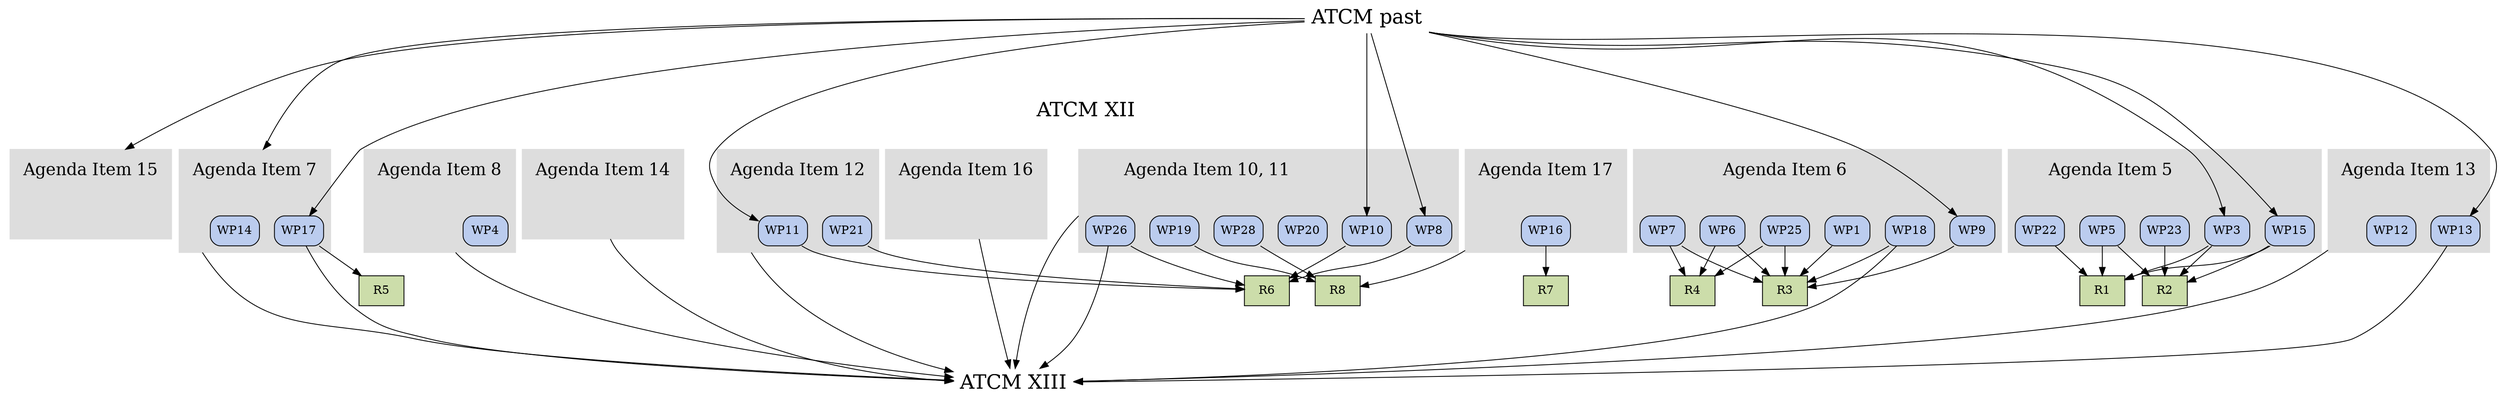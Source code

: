 digraph {
	graph [bb="0,0,2990,475.2",
		compound=True,
		newrank=True,
		rankdir=TB
	];
	node [label="\N"];
	{
		graph [rank=same];
	}
	{
		graph [rank=same];
		"ANT/XII/15"	[fillcolor="#bbccee",
			height=0.5,
			label=WP15,
			pos="2872,201.6",
			shape=box,
			style="rounded, filled",
			width=0.81944];
		"ANT/XII/5"	[fillcolor="#bbccee",
			height=0.5,
			label=WP5,
			pos="2720,201.6",
			shape=box,
			style="rounded, filled",
			width=0.75];
		"ANT/XII/22"	[fillcolor="#bbccee",
			height=0.5,
			label=WP22,
			pos="2795,201.6",
			shape=box,
			style="rounded, filled",
			width=0.81944];
		"ANT/XII/23"	[fillcolor="#bbccee",
			height=0.5,
			label=WP23,
			pos="2645,201.6",
			shape=box,
			style="rounded, filled",
			width=0.81944];
		"ANT/XII/3"	[fillcolor="#bbccee",
			height=0.5,
			label=WP3,
			pos="2947,201.6",
			shape=box,
			style="rounded, filled",
			width=0.75];
		"ANT/XII/9"	[fillcolor="#bbccee",
			height=0.5,
			label=WP9,
			pos="2128,201.6",
			shape=box,
			style="rounded, filled",
			width=0.75];
		"ANT/XII/18"	[fillcolor="#bbccee",
			height=0.5,
			label=WP18,
			pos="2053,201.6",
			shape=box,
			style="rounded, filled",
			width=0.81944];
		"ANT/XII/1/REV1"	[fillcolor="#bbccee",
			height=0.5,
			label=WP1,
			pos="1978,201.6",
			shape=box,
			style="rounded, filled",
			width=0.75];
		"ANT/XII/25"	[fillcolor="#bbccee",
			height=0.5,
			label=WP25,
			pos="1903,201.6",
			shape=box,
			style="rounded, filled",
			width=0.81944];
		"ANT/XII/7"	[fillcolor="#bbccee",
			height=0.5,
			label=WP7,
			pos="1756,201.6",
			shape=box,
			style="rounded, filled",
			width=0.75];
		"ANT/XII/6"	[fillcolor="#bbccee",
			height=0.5,
			label=WP6,
			pos="1828,201.6",
			shape=box,
			style="rounded, filled",
			width=0.75];
		"ANT/XII/14/REV1"	[fillcolor="#bbccee",
			height=0.5,
			label=WP14,
			pos="123,201.6",
			shape=box,
			style="rounded, filled",
			width=0.81944];
		"ANT/XII/17/REV1"	[fillcolor="#bbccee",
			height=0.5,
			label=WP17,
			pos="46,201.6",
			shape=box,
			style="rounded, filled",
			width=0.81944];
		"ANT/XII/4/REV1"	[fillcolor="#bbccee",
			height=0.5,
			label=WP4,
			pos="1218,201.6",
			shape=box,
			style="rounded, filled",
			width=0.75];
		"ANT/XII/28/REV1"	[fillcolor="#bbccee",
			height=0.5,
			label=WP28,
			pos="772,201.6",
			shape=box,
			style="rounded, filled",
			width=0.81944];
		"ANT/XII/8"	[fillcolor="#bbccee",
			height=0.5,
			label=WP8,
			pos="466,201.6",
			shape=box,
			style="rounded, filled",
			width=0.75];
		"ANT/XII/20"	[fillcolor="#bbccee",
			height=0.5,
			label=WP20,
			pos="695,201.6",
			shape=box,
			style="rounded, filled",
			width=0.81944];
		"ANT/XII/10"	[fillcolor="#bbccee",
			height=0.5,
			label=WP10,
			pos="541,201.6",
			shape=box,
			style="rounded, filled",
			width=0.81944];
		"ANT/XII/26/REV1"	[fillcolor="#bbccee",
			height=0.5,
			label=WP26,
			pos="618,201.6",
			shape=box,
			style="rounded, filled",
			width=0.81944];
		"ANT/XII/19"	[fillcolor="#bbccee",
			height=0.5,
			label=WP19,
			pos="849,201.6",
			shape=box,
			style="rounded, filled",
			width=0.81944];
		"ANT/XII/21"	[fillcolor="#bbccee",
			height=0.5,
			label=WP21,
			pos="278,201.6",
			shape=box,
			style="rounded, filled",
			width=0.81944];
		"ANT/XII/11"	[fillcolor="#bbccee",
			height=0.5,
			label=WP11,
			pos="355,201.6",
			shape=box,
			style="rounded, filled",
			width=0.81944];
		"ANT/XII/12"	[fillcolor="#bbccee",
			height=0.5,
			label=WP12,
			pos="2246,201.6",
			shape=box,
			style="rounded, filled",
			width=0.81944];
		"ANT/XII/13"	[fillcolor="#bbccee",
			height=0.5,
			label=WP13,
			pos="2323,201.6",
			shape=box,
			style="rounded, filled",
			width=0.81944];
		"ANT/XII/16/REV1"	[fillcolor="#bbccee",
			height=0.5,
			label=WP16,
			pos="1443,201.6",
			shape=box,
			style="rounded, filled",
			width=0.81944];
		"14fake_paper"	[height=0.05,
			label="",
			pos="1558,201.6",
			shape=point,
			style=invis,
			width=0.05];
		"16fake_paper"	[height=0.05,
			label="",
			pos="1052,201.6",
			shape=point,
			style=invis,
			width=0.05];
		"15fake_paper"	[height=0.05,
			label="",
			pos="2502,201.6",
			shape=point,
			style=invis,
			width=0.05];
	}
	{
		graph [rank=same];
	}
	subgraph "cluster_agenda_XII-17" {
		graph [bb="1317,175.6,1511,299.6",
			color="#dddddd",
			style=filled
		];
		"agenda_XII-17"	[color="#dddddd",
			fontsize=20,
			height=0.5,
			label="Agenda Item 17",
			pos="1414,273.6",
			shape=box,
			width=2.4722];
		"ANT/XII/16/REV1";
		"agenda_XII-17" -> "ANT/XII/16/REV1"	[dir=none,
			pos="1421.2,255.3 1425.7,244.45 1431.4,230.52 1435.9,219.7",
			style=invis];
	}
	subgraph "cluster_agenda_XII-7" {
		graph [bb="8,175.6,190,299.6",
			color="#dddddd",
			style=filled
		];
		"agenda_XII-7"	[color="#dddddd",
			fontsize=20,
			height=0.5,
			label="Agenda Item 7",
			pos="99,273.6",
			shape=box,
			width=2.2917];
		"ANT/XII/14/REV1";
		"agenda_XII-7" -> "ANT/XII/14/REV1"	[dir=none,
			pos="104.93,255.3 108.65,244.45 113.43,230.52 117.14,219.7",
			style=invis];
		"ANT/XII/17/REV1";
		"agenda_XII-7" -> "ANT/XII/17/REV1"	[dir=none,
			pos="85.899,255.3 77.684,244.45 67.137,230.52 58.95,219.7",
			style=invis];
	}
	subgraph "cluster_agenda_XII-8" {
		graph [bb="1127,175.6,1309,299.6",
			color="#dddddd",
			style=filled
		];
		"agenda_XII-8"	[color="#dddddd",
			fontsize=20,
			height=0.5,
			label="Agenda Item 8",
			pos="1218,273.6",
			shape=box,
			width=2.2917];
		"ANT/XII/4/REV1";
		"agenda_XII-8" -> "ANT/XII/4/REV1"	[dir=none,
			pos="1218,255.3 1218,244.45 1218,230.52 1218,219.7",
			style=invis];
	}
	subgraph "cluster_agenda_XII-10 | 11" {
		graph [bb="431,175.6,887,299.6",
			color="#dddddd",
			style=filled
		];
		"agenda_XII-10 | 11"	[color="#dddddd",
			fontsize=20,
			height=0.5,
			label="Agenda Item 10, 11",
			pos="748,273.6",
			shape=box,
			width=2.9861];
		"ANT/XII/28/REV1";
		"agenda_XII-10 | 11" -> "ANT/XII/28/REV1"	[dir=none,
			pos="753.93,255.3 757.65,244.45 762.43,230.52 766.14,219.7",
			style=invis];
		"ANT/XII/8";
		"agenda_XII-10 | 11" -> "ANT/XII/8"	[dir=none,
			pos="645.34,255.56 600.97,246.87 548.82,234.88 503,219.6 499.78,218.53 496.47,217.26 493.21,215.91",
			style=invis];
		"ANT/XII/20";
		"agenda_XII-10 | 11" -> "ANT/XII/20"	[dir=none,
			pos="734.9,255.3 726.68,244.45 716.14,230.52 707.95,219.7",
			style=invis];
		"ANT/XII/10";
		"agenda_XII-10 | 11" -> "ANT/XII/10"	[dir=none,
			pos="688.78,255.58 656.37,245.85 615.66,232.95 580,219.6 576.96,218.46 573.81,217.21 570.68,215.92",
			style=invis];
		"ANT/XII/26/REV1";
		"agenda_XII-10 | 11" -> "ANT/XII/26/REV1"	[dir=none,
			pos="716.2,255.48 695.3,244.22 668.15,229.6 647.69,218.59",
			style=invis];
		"ANT/XII/19";
		"agenda_XII-10 | 11" -> "ANT/XII/19"	[dir=none,
			pos="772.71,255.48 788.36,244.63 808.53,230.65 824.2,219.79",
			style=invis];
	}
	subgraph "cluster_agenda_XII-12" {
		graph [bb="199,175.6,393,299.6",
			color="#dddddd",
			style=filled
		];
		"agenda_XII-12"	[color="#dddddd",
			fontsize=20,
			height=0.5,
			label="Agenda Item 12",
			pos="296,273.6",
			shape=box,
			width=2.4722];
		"ANT/XII/21";
		"agenda_XII-12" -> "ANT/XII/21"	[dir=none,
			pos="291.55,255.3 288.76,244.45 285.18,230.52 282.4,219.7",
			style=invis];
		"ANT/XII/11";
		"agenda_XII-12" -> "ANT/XII/11"	[dir=none,
			pos="310.58,255.3 319.73,244.45 331.47,230.52 340.58,219.7",
			style=invis];
	}
	subgraph "cluster_agenda_XII-13" {
		graph [bb="2171,175.6,2365,299.6",
			color="#dddddd",
			style=filled
		];
		"agenda_XII-13"	[color="#dddddd",
			fontsize=20,
			height=0.5,
			label="Agenda Item 13",
			pos="2268,273.6",
			shape=box,
			width=2.4722];
		"ANT/XII/12";
		"agenda_XII-13" -> "ANT/XII/12"	[dir=none,
			pos="2262.6,255.3 2259.2,244.45 2254.8,230.52 2251.4,219.7",
			style=invis];
		"ANT/XII/13";
		"agenda_XII-13" -> "ANT/XII/13"	[dir=none,
			pos="2281.6,255.3 2290.1,244.45 2301.1,230.52 2309.6,219.7",
			style=invis];
	}
	subgraph "cluster_agenda_XII-14" {
		graph [bb="1519,191.8,1713,299.6",
			color="#dddddd",
			style=filled
		];
		"agenda_XII-14"	[color="#dddddd",
			fontsize=20,
			height=0.5,
			label="Agenda Item 14",
			pos="1616,273.6",
			shape=box,
			width=2.4722];
		"14fake_paper";
		"agenda_XII-14" -> "14fake_paper"	[dir=none,
			pos="1601.7,255.3 1586.1,236.51 1562.9,208.5 1558.7,203.41",
			style=invis];
	}
	subgraph "cluster_agenda_XII-16" {
		graph [bb="925,191.8,1119,299.6",
			color="#dddddd",
			style=filled
		];
		"agenda_XII-16"	[color="#dddddd",
			fontsize=20,
			height=0.5,
			label="Agenda Item 16",
			pos="1022,273.6",
			shape=box,
			width=2.4722];
		"16fake_paper";
		"agenda_XII-16" -> "16fake_paper"	[dir=none,
			pos="1029.4,255.3 1037.5,236.51 1049.5,208.5 1051.7,203.41",
			style=invis];
	}
	subgraph "cluster_agenda_XII-5" {
		graph [bb="2607,175.6,2982,299.6",
			color="#dddddd",
			style=filled
		];
		"agenda_XII-5"	[color="#dddddd",
			fontsize=20,
			height=0.5,
			label="Agenda Item 5",
			pos="2730,273.6",
			shape=box,
			width=2.2917];
		"ANT/XII/15";
		"agenda_XII-5" -> "ANT/XII/15"	[dir=none,
			pos="2764.7,255.48 2788.5,243.74 2819.8,228.33 2842.4,217.18",
			style=invis];
		"ANT/XII/5";
		"agenda_XII-5" -> "ANT/XII/5"	[dir=none,
			pos="2727.5,255.3 2726,244.45 2724,230.52 2722.4,219.7",
			style=invis];
		"ANT/XII/22";
		"agenda_XII-5" -> "ANT/XII/22"	[dir=none,
			pos="2746.1,255.3 2756.1,244.45 2769.1,230.52 2779.1,219.7",
			style=invis];
		"ANT/XII/23";
		"agenda_XII-5" -> "ANT/XII/23"	[dir=none,
			pos="2709,255.3 2695.8,244.45 2678.9,230.52 2665.8,219.7",
			style=invis];
		"ANT/XII/3";
		"agenda_XII-5" -> "ANT/XII/3"	[dir=none,
			pos="2797.4,255.55 2831.9,246.17 2874.1,233.61 2911,219.6 2913.8,218.52 2916.8,217.31 2919.7,216.04",
			style=invis];
	}
	subgraph "cluster_agenda_XII-6" {
		graph [bb="1721,175.6,2163,299.6",
			color="#dddddd",
			style=filled
		];
		"agenda_XII-6"	[color="#dddddd",
			fontsize=20,
			height=0.5,
			label="Agenda Item 6",
			pos="1903,273.6",
			shape=box,
			width=2.2917];
		"ANT/XII/9";
		"agenda_XII-6" -> "ANT/XII/9"	[dir=none,
			pos="1974.8,255.5 2010.5,246.23 2054,233.78 2092,219.6 2094.8,218.54 2097.8,217.34 2100.7,216.08",
			style=invis];
		"ANT/XII/18";
		"agenda_XII-6" -> "ANT/XII/18"	[dir=none,
			pos="1939.7,255.48 1965.4,243.5 1999.2,227.69 2023.2,216.5",
			style=invis];
		"ANT/XII/1/REV1";
		"agenda_XII-6" -> "ANT/XII/1/REV1"	[dir=none,
			pos="1921.5,255.3 1933.2,244.45 1948.1,230.52 1959.7,219.7",
			style=invis];
		"ANT/XII/25";
		"agenda_XII-6" -> "ANT/XII/25"	[dir=none,
			pos="1903,255.3 1903,244.45 1903,230.52 1903,219.7",
			style=invis];
		"ANT/XII/7";
		"agenda_XII-6" -> "ANT/XII/7"	[dir=none,
			pos="1867,255.48 1841.2,243.17 1806.9,226.84 1783.3,215.6",
			style=invis];
		"ANT/XII/6";
		"agenda_XII-6" -> "ANT/XII/6"	[dir=none,
			pos="1884.5,255.3 1872.8,244.45 1857.9,230.52 1846.3,219.7",
			style=invis];
	}
	subgraph "cluster_agenda_XII-15" {
		graph [bb="2405,191.8,2599,299.6",
			color="#dddddd",
			style=filled
		];
		"agenda_XII-15"	[color="#dddddd",
			fontsize=20,
			height=0.5,
			label="Agenda Item 15",
			pos="2502,273.6",
			shape=box,
			width=2.4722];
		"15fake_paper";
		"agenda_XII-15" -> "15fake_paper"	[dir=none,
			pos="2502,255.3 2502,236.51 2502,208.5 2502,203.41",
			style=invis];
	}
	sink_past	[height=0.05,
		label="",
		pos="1414,401.4",
		shape=point,
		style=invis,
		width=0.05];
	XII	[color=white,
		fontsize=24,
		height=0.5,
		label="ATCM XII",
		pos="1414,345.6",
		shape=box,
		width=1.875];
	sink_past -> XII	[pos="e,1414,363.86 1414,399.47 1414,396.24 1414,385.15 1414,373.95",
		style=invis];
	past	[color=white,
		fontsize=24,
		height=0.5,
		label="ATCM past",
		pos="1414,457.2",
		shape=box,
		width=2.0694];
	past -> sink_past	[pos="e,1414,403.33 1414,439.18 1414,430.77 1414,420.88 1414,413.47",
		style=invis];
	past -> "agenda_XII-7"	[lhead="cluster_agenda_XII-7",
		pos="e,143.44,299.6 1339.2,455.69 1136.1,453.78 577.74,444.78 399,403.2 308.58,382.16 211.02,335.38 152.49,304.42"];
	past -> "agenda_XII-15"	[lhead="cluster_agenda_XII-15",
		pos="e,2491.2,299.6 1488.6,440.33 1491.4,439.92 1494.2,439.54 1497,439.2 1596.6,427.1 2309.5,448.42 2399,403.2 2442.3,381.32 2473.5,331.97 \
2489.5,301.16"];
	past -> "ANT/XII/15"	[pos="e,2867.8,219.76 1488.6,440.33 1491.4,439.92 1494.2,439.54 1497,439.2 1902.3,390.07 2010.9,461.88 2415,403.2 2599.7,376.37 2675.9,\
415.81 2822,299.6 2844.3,281.88 2857.6,251.56 2864.9,229.53"];
	past -> "ANT/XII/3"	[pos="e,2934.3,219.71 1488.6,440.33 1491.4,439.91 1494.2,439.53 1497,439.2 1776.6,405.47 2499.8,466.25 2762,363.6 2834.4,335.25 2897.7,\
265.37 2928,227.68"];
	past -> "ANT/XII/9"	[pos="e,2109.2,219.84 1488.6,439.68 1624.1,409.09 1904.7,342.84 1995,299.6 2035.2,280.33 2075.9,248.49 2101.4,226.58"];
	past -> "ANT/XII/17/REV1"	[pos="e,29.956,219.62 1339.5,456.41 1169.1,456.01 738.42,449.99 382,403.2 210.99,380.75 108.41,439.84 8,299.6 -7.7311,277.63 7.8452,248.26 \
23.543,227.62"];
	past -> "ANT/XII/8"	[pos="e,482.93,219.63 1339.4,450.82 1179.7,438.62 809.2,406.54 691,363.6 636.02,343.63 623.77,333.36 576,299.6 544.52,277.35 511.8,247.49 \
490.32,226.8"];
	past -> "ANT/XII/10"	[pos="e,551.96,219.69 1339.4,456.05 1194,452.7 866.46,429.97 632,299.6 600.82,282.26 574.13,250.52 557.87,228.08"];
	past -> "ANT/XII/11"	[pos="e,367.66,219.78 1339.3,454.08 1196.1,448.61 874.03,429.4 612,363.6 527.62,342.41 497.16,351.04 427,299.6 426.1,298.94 394.84,256.65 \
373.81,228.13"];
	past -> "ANT/XII/13"	[pos="e,2340.8,219.65 1488.6,440.76 1491.5,440.22 1494.3,439.7 1497,439.2 1689.4,404.06 2239.1,448.47 2366,299.6 2384.1,278.34 2365.7,\
248.24 2347.6,227.22"];
	sink_XII	[height=0.05,
		label="",
		pos="1618,73.8",
		shape=point,
		style=invis,
		width=0.05];
	XIII	[color=white,
		fontsize=24,
		height=0.5,
		label="ATCM XIII",
		pos="1086,18",
		shape=box,
		width=2.0139];
	sink_XII -> XIII	[pos="e,1158.8,26.358 1616.5,72.646 1593.3,70.303 1312.1,41.869 1168.8,27.377",
		style=invis];
	XII -> "agenda_XII-5"	[pos="e,2653.7,291.62 1481.8,343.43 1700.1,339.45 2383.5,325.2 2603,299.6 2616.3,298.05 2630.3,295.87 2643.9,293.43",
		style=invis];
	XII -> "agenda_XII-6"	[pos="e,1820.4,286.42 1481.7,334.9 1567.2,322.67 1714.6,301.57 1810.4,287.85",
		style=invis];
	XII -> "agenda_XII-7"	[pos="e,155.94,291.61 1346.4,344.04 1124.5,341.9 419.85,332.62 195,299.6 185.51,298.21 175.62,296.24 165.93,294.01",
		style=invis];
	XII -> "agenda_XII-8"	[pos="e,1265.9,291.71 1366.3,327.57 1338.9,317.79 1304.3,305.44 1275.5,295.12",
		style=invis];
	XII -> "agenda_XII-10 | 11"	[pos="e,855.86,291.08 1346.1,339.54 1250.9,332.18 1072.5,317.45 921,299.6 903.12,297.49 884.23,295.02 865.77,292.46",
		style=invis];
	XII -> "agenda_XII-12"	[pos="e,375.39,291.63 1346.4,344.84 1186.2,344.69 770.91,340.05 427,299.6 413.49,298.01 399.29,295.84 385.41,293.43",
		style=invis];
	XII -> "agenda_XII-13"	[pos="e,2206.9,291.62 1481.7,344.69 1614.1,343.95 1916.3,337.79 2167,299.6 2176.8,298.11 2187,296.11 2197,293.9",
		style=invis];
	XII -> "agenda_XII-17"	[pos="e,1414,291.7 1414,327.3 1414,319.58 1414,310.31 1414,301.71",
		style=invis];
	XII -> "agenda_XII-14"	[pos="e,1566.6,291.71 1463.2,327.57 1491.5,317.74 1527.3,305.33 1557.2,294.99",
		style=invis];
	XII -> "agenda_XII-16"	[pos="e,1087.3,291.66 1346.4,335.88 1287.2,327.84 1199.1,314.86 1123,299.6 1114.6,297.91 1105.8,295.98 1097.1,293.97",
		style=invis];
	XII -> "agenda_XII-15"	[pos="e,2421.4,291.61 1481.7,344.63 1638.4,343.99 2037.8,338.34 2369,299.6 2382.7,298 2397.1,295.81 2411.2,293.4",
		style=invis];
	"agenda_XII-7" -> XIII	[ltail="cluster_agenda_XII-7",
		pos="e,1013.5,20.859 190,181.38 191.48,179.56 193.13,177.64 195,175.6 223.66,144.24 227.99,130.58 266,111.6 394.08,47.646 821.91,27.111 \
1003.4,21.18"];
	"agenda_XII-8" -> XIII	[ltail="cluster_agenda_XII-8",
		pos="e,1093.1,36.08 1158.1,175.6 1132.6,126.25 1110,75.295 1097.1,45.412"];
	"agenda_XII-10 | 11" -> XIII	[ltail="cluster_agenda_XII-10 | 11",
		pos="e,1065.9,36.089 887,220.35 887.33,220.1 887.67,219.85 888,219.6 907.54,204.91 904.74,193.86 921,175.6 965.86,125.22 1024.3,72.354 \
1058.2,42.748"];
	"agenda_XII-12" -> XIII	[ltail="cluster_agenda_XII-12",
		pos="e,1013.4,20.519 240,175.6 331.4,54.872 808.67,27.148 1003.3,20.838"];
	"agenda_XII-13" -> XIII	[ltail="cluster_agenda_XII-13",
		pos="e,1158.6,18.353 2171,178.33 2169.8,177.43 2168.4,176.52 2167,175.6 2093.7,127.98 2065.2,135.01 1981,111.6 1690.3,30.798 1328.8,19.21 \
1168.8,18.392"];
	"XII-8"	[fillcolor="#ccddaa",
		height=0.5,
		label=R8,
		pos="851,129.6",
		shape=box,
		style=filled,
		width=0.75];
	"agenda_XII-17" -> "XII-8"	[ltail="cluster_agenda_XII-17",
		pos="e,878.2,130.93 1317,177.52 1315.7,176.86 1314.3,176.22 1313,175.6 1237.6,140.91 984.32,132.91 888.32,131.11"];
	"agenda_XII-14" -> XIII	[ltail="cluster_agenda_XII-14",
		pos="e,1158.6,21.681 1582.3,191.8 1565.3,161.31 1541.5,129.65 1510,111.6 1402.5,49.991 1258.2,29.322 1168.7,22.419"];
	"agenda_XII-16" -> XIII	[ltail="cluster_agenda_XII-16",
		pos="e,1080.5,36.25 1037.3,191.8 1038.5,186.31 1039.7,180.87 1041,175.6 1052.1,129.65 1067.9,76.958 1077.5,45.909"];
	"XII-2"	[fillcolor="#ccddaa",
		height=0.5,
		label=R2,
		pos="2720,129.6",
		shape=box,
		style=filled,
		width=0.75];
	"ANT/XII/15" -> "XII-2"	[pos="e,2747.2,142.68 2847.5,183.37 2843.1,180.59 2838.5,177.89 2834,175.6 2802.3,159.5 2792,160.94 2759,147.6 2758.2,147.26 2757.3,146.92 \
2756.5,146.56"];
	"XII-1"	[fillcolor="#ccddaa",
		height=0.5,
		label=R1,
		pos="2795,129.6",
		shape=box,
		style=filled,
		width=0.75];
	"ANT/XII/15" -> "XII-1"	[pos="e,2813.8,147.7 2853,183.3 2843.5,174.65 2831.8,164.05 2821.4,154.63"];
	"ANT/XII/5" -> "XII-2"	[pos="e,2720,147.7 2720,183.3 2720,175.58 2720,166.31 2720,157.71"];
	"ANT/XII/5" -> "XII-1"	[pos="e,2776.7,147.7 2738.5,183.3 2747.8,174.65 2759.2,164.05 2769.3,154.63"];
	"ANT/XII/22" -> "XII-1"	[pos="e,2795,147.7 2795,183.3 2795,175.58 2795,166.31 2795,157.71"];
	"ANT/XII/23" -> "XII-2"	[pos="e,2701.7,147.7 2663.5,183.3 2672.8,174.65 2684.2,164.05 2694.3,154.63"];
	"ANT/XII/3" -> "XII-2"	[pos="e,2747.4,143.47 2925.4,183.43 2920.8,180.44 2915.9,177.65 2911,175.6 2847.6,149.19 2824.7,167.68 2759,147.6 2758.3,147.38 2757.6,\
147.15 2756.8,146.92"];
	"ANT/XII/3" -> "XII-1"	[pos="e,2822.1,139.06 2923.9,183.36 2919.7,180.59 2915.3,177.89 2911,175.6 2885.5,162.03 2854.9,150.34 2831.6,142.29"];
	"XII-3"	[fillcolor="#ccddaa",
		height=0.5,
		label=R3,
		pos="1903,129.6",
		shape=box,
		style=filled,
		width=0.75];
	"ANT/XII/9" -> "XII-3"	[pos="e,1930.3,133.85 2105.9,183.37 2101.5,180.47 2096.7,177.71 2092,175.6 2042.1,153.28 1979.6,141.18 1940.5,135.31"];
	"ANT/XII/18" -> "XII-3"	[pos="e,1930.1,139.98 2027.8,183.5 2023.3,180.71 2018.6,177.97 2014,175.6 1990,163.17 1961.7,151.75 1939.7,143.53"];
	"ANT/XII/18" -> XIII	[pos="e,1158.6,21.62 2037.1,183.51 2016.6,162.68 1978.9,128.22 1939,111.6 1801,54.054 1354.6,29.811 1168.6,22.032"];
	"ANT/XII/1/REV1" -> "XII-3"	[pos="e,1921.3,147.7 1959.5,183.3 1950.2,174.65 1938.8,164.05 1928.7,154.63"];
	"XII-4"	[fillcolor="#ccddaa",
		height=0.5,
		label=R4,
		pos="1792,129.6",
		shape=box,
		style=filled,
		width=0.75];
	"ANT/XII/25" -> "XII-4"	[pos="e,1819.1,147.41 1876.2,183.35 1872.1,180.74 1867.9,178.09 1864,175.6 1852.2,168.12 1839.2,160.01 1827.6,152.76"];
	"ANT/XII/25" -> "XII-3"	[pos="e,1903,147.7 1903,183.3 1903,175.58 1903,166.31 1903,157.71"];
	"ANT/XII/7" -> "XII-4"	[pos="e,1783.2,147.7 1764.9,183.3 1769,175.33 1773.9,165.7 1778.5,156.86"];
	"ANT/XII/7" -> "XII-3"	[pos="e,1875.8,139.72 1779.1,183.42 1783.3,180.64 1787.7,177.92 1792,175.6 1815.8,162.73 1844.1,151.32 1866.1,143.21"];
	"ANT/XII/6" -> "XII-4"	[pos="e,1800.8,147.7 1819.1,183.3 1815,175.33 1810.1,165.7 1805.5,156.86"];
	"ANT/XII/6" -> "XII-3"	[pos="e,1884.7,147.7 1846.5,183.3 1855.8,174.65 1867.2,164.05 1877.3,154.63"];
	"XII-5"	[fillcolor="#ccddaa",
		height=0.5,
		label=R5,
		pos="120,129.6",
		shape=box,
		style=filled,
		width=0.75];
	"ANT/XII/17/REV1" -> "XII-5"	[pos="e,101.92,147.7 64.292,183.3 73.433,174.65 84.64,164.05 94.6,154.63"];
	"ANT/XII/17/REV1" -> XIII	[pos="e,1013.5,19.582 49.457,183.5 54.202,163.93 64.461,131.97 84,111.6 112.29,82.104 127.41,82.167 167,72 323.82,31.725 808.12,22.002 \
1003.3,19.699"];
	"ANT/XII/28/REV1" -> "XII-8"	[pos="e,831.7,147.7 791.53,183.3 801.38,174.57 813.49,163.84 824.2,154.35"];
	"XII-6"	[fillcolor="#ccddaa",
		height=0.5,
		label=R6,
		pos="503,129.6",
		shape=box,
		style=filled,
		width=0.75];
	"ANT/XII/8" -> "XII-6"	[pos="e,493.96,147.7 475.15,183.3 479.4,175.24 484.56,165.49 489.27,156.58"];
	"ANT/XII/10" -> "XII-6"	[pos="e,512.29,147.7 531.61,183.3 527.24,175.24 521.94,165.49 517.1,156.58"];
	"ANT/XII/26/REV1" -> "XII-6"	[pos="e,530.29,146.08 592.36,183.47 588.25,180.8 584.03,178.1 580,175.6 566.75,167.37 552,158.65 538.98,151.1"];
	"ANT/XII/26/REV1" -> XIII	[pos="e,1014.2,36.063 643.67,183.35 648.05,180.64 652.6,177.95 657,175.6 757.97,121.5 785.04,110.29 893,72 928.92,59.261 969.48,47.71 \
1004.1,38.667"];
	"ANT/XII/19" -> "XII-8"	[pos="e,850.51,147.7 849.49,183.3 849.71,175.58 849.98,166.31 850.23,157.71"];
	"ANT/XII/21" -> "XII-6"	[pos="e,475.93,134.26 302.07,183.43 306.86,180.52 311.97,177.75 317,175.6 366.29,154.54 427.33,142.16 465.73,135.87"];
	"ANT/XII/11" -> "XII-6"	[pos="e,475.95,143.39 384.59,186.6 408.23,175.42 441.46,159.71 466.7,147.77"];
	"ANT/XII/13" -> XIII	[pos="e,1158.5,19.343 2312.8,183.3 2294.4,154.15 2252.9,96.086 2200,72 2107.1,29.652 1410.7,21.108 1168.7,19.412"];
	"XII-7"	[fillcolor="#ccddaa",
		height=0.5,
		label=R7,
		pos="1474,129.6",
		shape=box,
		style=filled,
		width=0.75];
	"ANT/XII/16/REV1" -> "XII-7"	[pos="e,1466.4,147.7 1450.7,183.3 1454.2,175.33 1458.5,165.7 1462.4,156.86"];
	"XII-5" -> sink_XII	[pos="e,1616.1,74.847 147.43,127.1 206.07,123.92 347.97,116.42 467,111.6 937.26,92.564 1515.9,77.42 1606,75.107",
		style=invis];
	"XII-6" -> sink_XII	[pos="e,1616.4,74.869 530.12,127.04 584.27,123.95 709.62,116.89 815,111.6 1137.8,95.412 1533.6,78.4 1606.3,75.299",
		style=invis];
	"XII-7" -> sink_XII	[pos="e,1616.7,75.295 1501.1,118.48 1533.1,106.53 1584.8,87.212 1607.1,78.861",
		style=invis];
	"XII-2" -> sink_XII	[pos="e,1619.5,74.872 2692.8,127.27 2534.3,119.54 1734.9,80.506 1629.5,75.36",
		style=invis];
	"XII-8" -> sink_XII	[pos="e,1616.3,74.922 878.3,126.69 1003.6,117.9 1520.8,81.619 1606.1,75.637",
		style=invis];
	"XII-4" -> sink_XII	[pos="e,1619.4,75.233 1764.8,120.19 1725.9,108.16 1656,86.554 1629,78.214",
		style=invis];
	"XII-3" -> sink_XII	[pos="e,1619.3,75.008 1876,122.14 1861.8,118.82 1844,114.81 1828,111.6 1752.5,96.432 1661,81.604 1629.4,76.588",
		style=invis];
	"XII-1" -> sink_XII	[pos="e,1619.6,74.815 2767.7,115.19 2763.9,113.74 2759.9,112.48 2756,111.6 2640.4,85.549 1743.2,76.017 1629.8,74.911",
		style=invis];
	sink_XIII	[height=0.05,
		label="",
		pos="1508,457.2",
		shape=point,
		style=invis,
		width=0.05];
}
